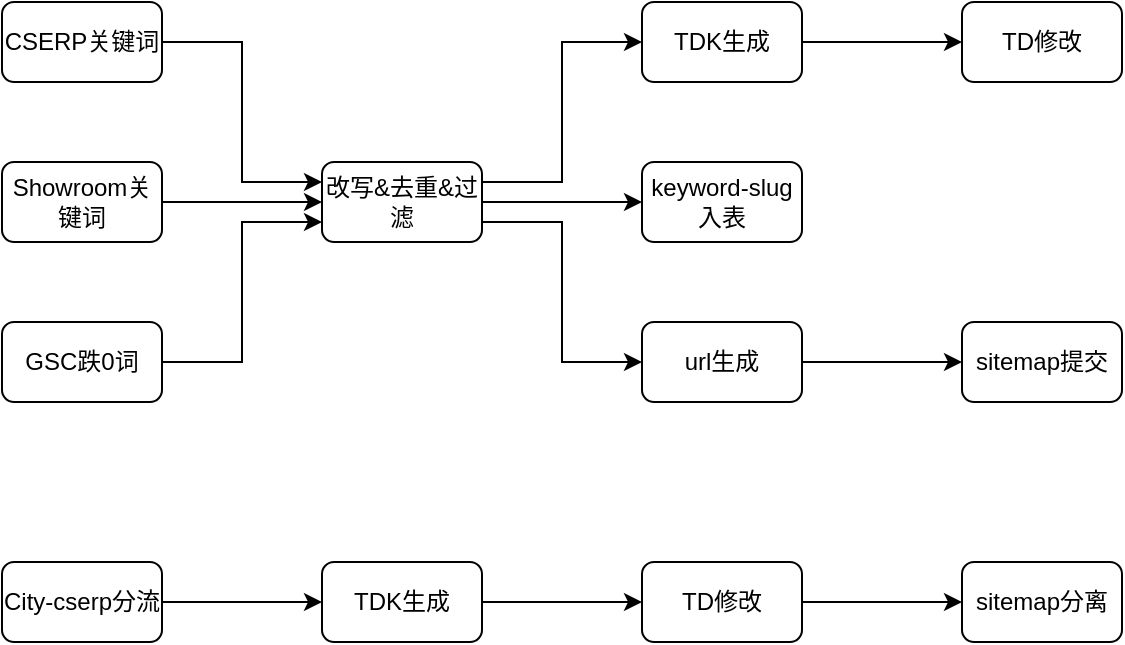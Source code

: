 <mxfile version="27.2.0">
  <diagram name="第 1 页" id="PBXTiW6mpYw9qoerVGSO">
    <mxGraphModel dx="1426" dy="659" grid="1" gridSize="10" guides="1" tooltips="1" connect="1" arrows="1" fold="1" page="1" pageScale="1" pageWidth="827" pageHeight="1169" math="0" shadow="0">
      <root>
        <mxCell id="0" />
        <mxCell id="1" parent="0" />
        <mxCell id="isZL2Ls8pScrw3JJbjqI-17" style="edgeStyle=orthogonalEdgeStyle;rounded=0;orthogonalLoop=1;jettySize=auto;html=1;exitX=1;exitY=0.5;exitDx=0;exitDy=0;entryX=0;entryY=0.25;entryDx=0;entryDy=0;" edge="1" parent="1" source="isZL2Ls8pScrw3JJbjqI-1" target="isZL2Ls8pScrw3JJbjqI-4">
          <mxGeometry relative="1" as="geometry" />
        </mxCell>
        <mxCell id="isZL2Ls8pScrw3JJbjqI-1" value="CSERP关键词" style="rounded=1;whiteSpace=wrap;html=1;" vertex="1" parent="1">
          <mxGeometry x="80" y="120" width="80" height="40" as="geometry" />
        </mxCell>
        <mxCell id="isZL2Ls8pScrw3JJbjqI-18" style="edgeStyle=orthogonalEdgeStyle;rounded=0;orthogonalLoop=1;jettySize=auto;html=1;exitX=1;exitY=0.5;exitDx=0;exitDy=0;entryX=0;entryY=0.5;entryDx=0;entryDy=0;" edge="1" parent="1" source="isZL2Ls8pScrw3JJbjqI-2" target="isZL2Ls8pScrw3JJbjqI-4">
          <mxGeometry relative="1" as="geometry" />
        </mxCell>
        <mxCell id="isZL2Ls8pScrw3JJbjqI-2" value="Showroom关键词" style="rounded=1;whiteSpace=wrap;html=1;" vertex="1" parent="1">
          <mxGeometry x="80" y="200" width="80" height="40" as="geometry" />
        </mxCell>
        <mxCell id="isZL2Ls8pScrw3JJbjqI-19" style="edgeStyle=orthogonalEdgeStyle;rounded=0;orthogonalLoop=1;jettySize=auto;html=1;exitX=1;exitY=0.5;exitDx=0;exitDy=0;entryX=0;entryY=0.75;entryDx=0;entryDy=0;" edge="1" parent="1" source="isZL2Ls8pScrw3JJbjqI-3" target="isZL2Ls8pScrw3JJbjqI-4">
          <mxGeometry relative="1" as="geometry" />
        </mxCell>
        <mxCell id="isZL2Ls8pScrw3JJbjqI-3" value="GSC跌0词" style="rounded=1;whiteSpace=wrap;html=1;" vertex="1" parent="1">
          <mxGeometry x="80" y="280" width="80" height="40" as="geometry" />
        </mxCell>
        <mxCell id="isZL2Ls8pScrw3JJbjqI-20" style="edgeStyle=orthogonalEdgeStyle;rounded=0;orthogonalLoop=1;jettySize=auto;html=1;exitX=1;exitY=0.25;exitDx=0;exitDy=0;entryX=0;entryY=0.5;entryDx=0;entryDy=0;" edge="1" parent="1" source="isZL2Ls8pScrw3JJbjqI-4" target="isZL2Ls8pScrw3JJbjqI-9">
          <mxGeometry relative="1" as="geometry" />
        </mxCell>
        <mxCell id="isZL2Ls8pScrw3JJbjqI-22" style="edgeStyle=orthogonalEdgeStyle;rounded=0;orthogonalLoop=1;jettySize=auto;html=1;exitX=1;exitY=0.5;exitDx=0;exitDy=0;entryX=0;entryY=0.5;entryDx=0;entryDy=0;" edge="1" parent="1" source="isZL2Ls8pScrw3JJbjqI-4" target="isZL2Ls8pScrw3JJbjqI-5">
          <mxGeometry relative="1" as="geometry" />
        </mxCell>
        <mxCell id="isZL2Ls8pScrw3JJbjqI-23" style="edgeStyle=orthogonalEdgeStyle;rounded=0;orthogonalLoop=1;jettySize=auto;html=1;exitX=1;exitY=0.75;exitDx=0;exitDy=0;entryX=0;entryY=0.5;entryDx=0;entryDy=0;" edge="1" parent="1" source="isZL2Ls8pScrw3JJbjqI-4" target="isZL2Ls8pScrw3JJbjqI-6">
          <mxGeometry relative="1" as="geometry" />
        </mxCell>
        <mxCell id="isZL2Ls8pScrw3JJbjqI-4" value="改写&amp;amp;去重&amp;amp;过滤" style="rounded=1;whiteSpace=wrap;html=1;" vertex="1" parent="1">
          <mxGeometry x="240" y="200" width="80" height="40" as="geometry" />
        </mxCell>
        <mxCell id="isZL2Ls8pScrw3JJbjqI-5" value="keyword-slug入表" style="rounded=1;whiteSpace=wrap;html=1;" vertex="1" parent="1">
          <mxGeometry x="400" y="200" width="80" height="40" as="geometry" />
        </mxCell>
        <mxCell id="isZL2Ls8pScrw3JJbjqI-24" style="edgeStyle=orthogonalEdgeStyle;rounded=0;orthogonalLoop=1;jettySize=auto;html=1;exitX=1;exitY=0.5;exitDx=0;exitDy=0;entryX=0;entryY=0.5;entryDx=0;entryDy=0;" edge="1" parent="1" source="isZL2Ls8pScrw3JJbjqI-6" target="isZL2Ls8pScrw3JJbjqI-7">
          <mxGeometry relative="1" as="geometry" />
        </mxCell>
        <mxCell id="isZL2Ls8pScrw3JJbjqI-6" value="url生成" style="rounded=1;whiteSpace=wrap;html=1;" vertex="1" parent="1">
          <mxGeometry x="400" y="280" width="80" height="40" as="geometry" />
        </mxCell>
        <mxCell id="isZL2Ls8pScrw3JJbjqI-7" value="sitemap提交" style="rounded=1;whiteSpace=wrap;html=1;" vertex="1" parent="1">
          <mxGeometry x="560" y="280" width="80" height="40" as="geometry" />
        </mxCell>
        <mxCell id="isZL2Ls8pScrw3JJbjqI-14" style="edgeStyle=orthogonalEdgeStyle;rounded=0;orthogonalLoop=1;jettySize=auto;html=1;exitX=1;exitY=0.5;exitDx=0;exitDy=0;entryX=0;entryY=0.5;entryDx=0;entryDy=0;" edge="1" parent="1" source="isZL2Ls8pScrw3JJbjqI-8" target="isZL2Ls8pScrw3JJbjqI-11">
          <mxGeometry relative="1" as="geometry" />
        </mxCell>
        <mxCell id="isZL2Ls8pScrw3JJbjqI-8" value="City-cserp分流" style="rounded=1;whiteSpace=wrap;html=1;" vertex="1" parent="1">
          <mxGeometry x="80" y="400" width="80" height="40" as="geometry" />
        </mxCell>
        <mxCell id="isZL2Ls8pScrw3JJbjqI-21" style="edgeStyle=orthogonalEdgeStyle;rounded=0;orthogonalLoop=1;jettySize=auto;html=1;exitX=1;exitY=0.5;exitDx=0;exitDy=0;entryX=0;entryY=0.5;entryDx=0;entryDy=0;" edge="1" parent="1" source="isZL2Ls8pScrw3JJbjqI-9" target="isZL2Ls8pScrw3JJbjqI-10">
          <mxGeometry relative="1" as="geometry" />
        </mxCell>
        <mxCell id="isZL2Ls8pScrw3JJbjqI-9" value="TDK生成" style="rounded=1;whiteSpace=wrap;html=1;" vertex="1" parent="1">
          <mxGeometry x="400" y="120" width="80" height="40" as="geometry" />
        </mxCell>
        <mxCell id="isZL2Ls8pScrw3JJbjqI-10" value="TD修改" style="rounded=1;whiteSpace=wrap;html=1;" vertex="1" parent="1">
          <mxGeometry x="560" y="120" width="80" height="40" as="geometry" />
        </mxCell>
        <mxCell id="isZL2Ls8pScrw3JJbjqI-15" style="edgeStyle=orthogonalEdgeStyle;rounded=0;orthogonalLoop=1;jettySize=auto;html=1;exitX=1;exitY=0.5;exitDx=0;exitDy=0;entryX=0;entryY=0.5;entryDx=0;entryDy=0;" edge="1" parent="1" source="isZL2Ls8pScrw3JJbjqI-11" target="isZL2Ls8pScrw3JJbjqI-12">
          <mxGeometry relative="1" as="geometry" />
        </mxCell>
        <mxCell id="isZL2Ls8pScrw3JJbjqI-11" value="TDK生成" style="rounded=1;whiteSpace=wrap;html=1;" vertex="1" parent="1">
          <mxGeometry x="240" y="400" width="80" height="40" as="geometry" />
        </mxCell>
        <mxCell id="isZL2Ls8pScrw3JJbjqI-16" style="edgeStyle=orthogonalEdgeStyle;rounded=0;orthogonalLoop=1;jettySize=auto;html=1;exitX=1;exitY=0.5;exitDx=0;exitDy=0;entryX=0;entryY=0.5;entryDx=0;entryDy=0;" edge="1" parent="1" source="isZL2Ls8pScrw3JJbjqI-12" target="isZL2Ls8pScrw3JJbjqI-13">
          <mxGeometry relative="1" as="geometry" />
        </mxCell>
        <mxCell id="isZL2Ls8pScrw3JJbjqI-12" value="TD修改" style="rounded=1;whiteSpace=wrap;html=1;" vertex="1" parent="1">
          <mxGeometry x="400" y="400" width="80" height="40" as="geometry" />
        </mxCell>
        <mxCell id="isZL2Ls8pScrw3JJbjqI-13" value="sitemap分离" style="rounded=1;whiteSpace=wrap;html=1;" vertex="1" parent="1">
          <mxGeometry x="560" y="400" width="80" height="40" as="geometry" />
        </mxCell>
      </root>
    </mxGraphModel>
  </diagram>
</mxfile>
